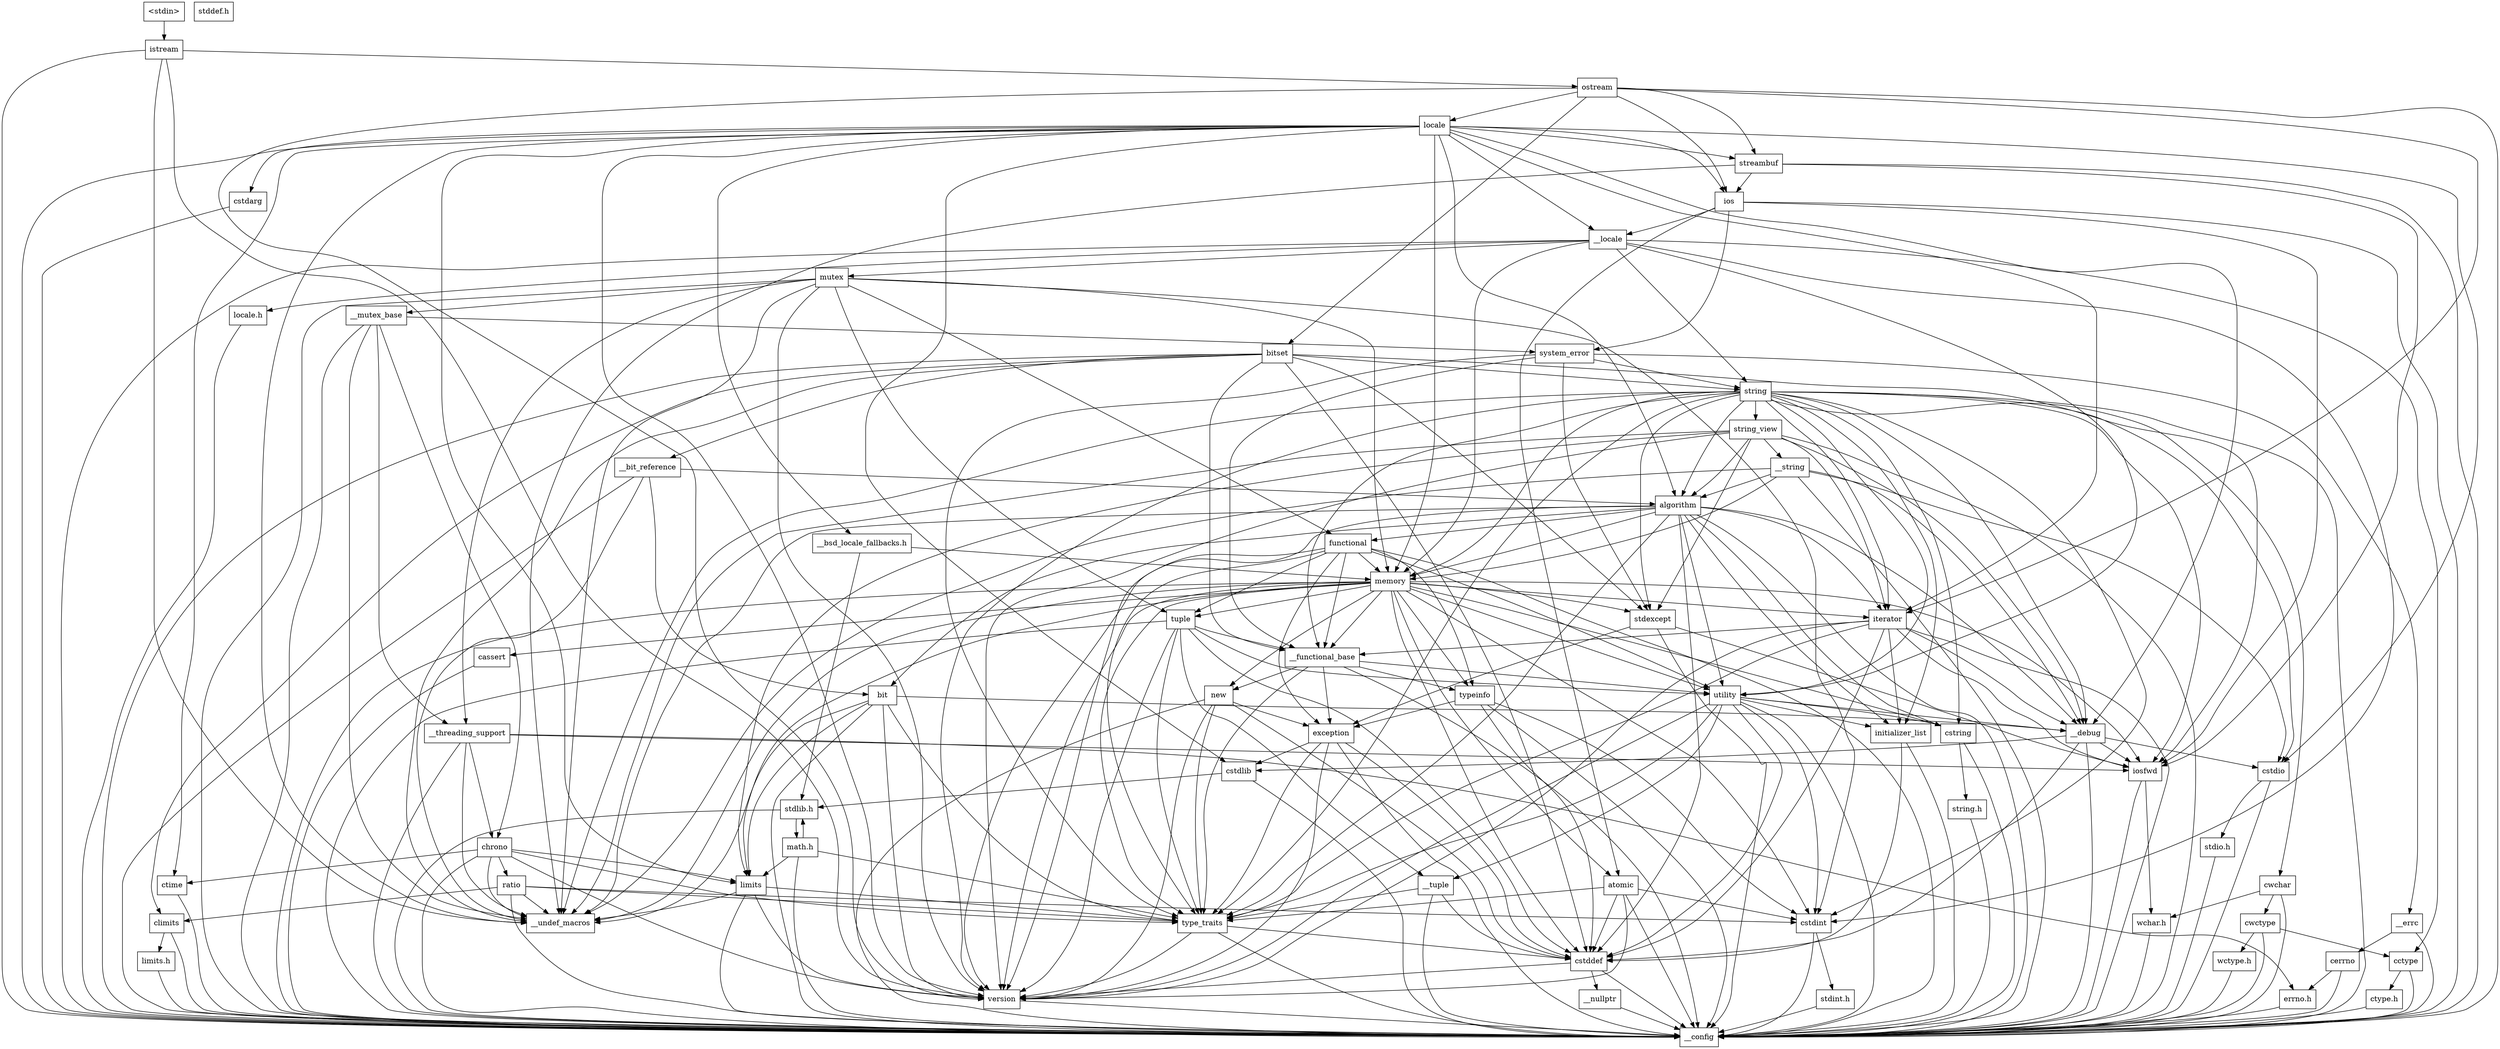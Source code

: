 digraph "dependencies" {
  header_0 [ shape="box", label="\<stdin\>" ];
  header_1 [ shape="box", label="istream" ];
  header_106 [ shape="box", label="memory" ];
  header_107 [ shape="box", label="typeinfo" ];
  header_108 [ shape="box", label="exception" ];
  header_109 [ shape="box", label="new" ];
  header_11 [ shape="box", label="version" ];
  header_110 [ shape="box", label="iterator" ];
  header_111 [ shape="box", label="__functional_base" ];
  header_112 [ shape="box", label="tuple" ];
  header_113 [ shape="box", label="stdexcept" ];
  header_114 [ shape="box", label="cassert" ];
  header_116 [ shape="box", label="atomic" ];
  header_117 [ shape="box", label="functional" ];
  header_118 [ shape="box", label="bit" ];
  header_119 [ shape="box", label="cwchar" ];
  header_12 [ shape="box", label="ostream" ];
  header_120 [ shape="box", label="cwctype" ];
  header_121 [ shape="box", label="cctype" ];
  header_122 [ shape="box", label="ctype.h" ];
  header_124 [ shape="box", label="wctype.h" ];
  header_127 [ shape="box", label="mutex" ];
  header_128 [ shape="box", label="__mutex_base" ];
  header_129 [ shape="box", label="chrono" ];
  header_13 [ shape="box", label="ios" ];
  header_130 [ shape="box", label="ctime" ];
  header_136 [ shape="box", label="ratio" ];
  header_137 [ shape="box", label="climits" ];
  header_138 [ shape="box", label="limits.h" ];
  header_14 [ shape="box", label="iosfwd" ];
  header_147 [ shape="box", label="system_error" ];
  header_148 [ shape="box", label="__errc" ];
  header_149 [ shape="box", label="cerrno" ];
  header_15 [ shape="box", label="wchar.h" ];
  header_150 [ shape="box", label="errno.h" ];
  header_158 [ shape="box", label="__threading_support" ];
  header_164 [ shape="box", label="locale.h" ];
  header_167 [ shape="box", label="streambuf" ];
  header_168 [ shape="box", label="locale" ];
  header_169 [ shape="box", label="cstdarg" ];
  header_171 [ shape="box", label="__bsd_locale_fallbacks.h" ];
  header_172 [ shape="box", label="bitset" ];
  header_173 [ shape="box", label="__bit_reference" ];
  header_2 [ shape="box", label="__config" ];
  header_20 [ shape="box", label="stddef.h" ];
  header_31 [ shape="box", label="__locale" ];
  header_32 [ shape="box", label="string" ];
  header_33 [ shape="box", label="string_view" ];
  header_34 [ shape="box", label="__string" ];
  header_35 [ shape="box", label="algorithm" ];
  header_36 [ shape="box", label="initializer_list" ];
  header_37 [ shape="box", label="cstddef" ];
  header_39 [ shape="box", label="__nullptr" ];
  header_40 [ shape="box", label="type_traits" ];
  header_41 [ shape="box", label="cstring" ];
  header_42 [ shape="box", label="string.h" ];
  header_45 [ shape="box", label="utility" ];
  header_46 [ shape="box", label="__tuple" ];
  header_47 [ shape="box", label="cstdint" ];
  header_48 [ shape="box", label="stdint.h" ];
  header_55 [ shape="box", label="__debug" ];
  header_56 [ shape="box", label="cstdlib" ];
  header_57 [ shape="box", label="stdlib.h" ];
  header_82 [ shape="box", label="math.h" ];
  header_94 [ shape="box", label="limits" ];
  header_95 [ shape="box", label="__undef_macros" ];
  header_96 [ shape="box", label="cstdio" ];
  header_97 [ shape="box", label="stdio.h" ];
  header_118 -> header_11;
  header_118 -> header_55;
  header_118 -> header_2;
  header_118 -> header_40;
  header_118 -> header_94;
  header_118 -> header_95;
  header_119 -> header_15;
  header_119 -> header_2;
  header_119 -> header_120;
  header_167 -> header_14;
  header_167 -> header_95;
  header_167 -> header_2;
  header_167 -> header_13;
  header_114 -> header_2;
  header_164 -> header_2;
  header_116 -> header_47;
  header_116 -> header_37;
  header_116 -> header_2;
  header_116 -> header_11;
  header_116 -> header_40;
  header_117 -> header_11;
  header_117 -> header_45;
  header_117 -> header_2;
  header_117 -> header_108;
  header_117 -> header_40;
  header_117 -> header_107;
  header_117 -> header_106;
  header_117 -> header_112;
  header_117 -> header_111;
  header_112 -> header_11;
  header_112 -> header_37;
  header_112 -> header_46;
  header_112 -> header_45;
  header_112 -> header_2;
  header_112 -> header_40;
  header_112 -> header_111;
  header_113 -> header_14;
  header_113 -> header_2;
  header_113 -> header_108;
  header_110 -> header_14;
  header_110 -> header_11;
  header_110 -> header_36;
  header_110 -> header_37;
  header_110 -> header_55;
  header_110 -> header_2;
  header_110 -> header_40;
  header_110 -> header_111;
  header_111 -> header_45;
  header_111 -> header_109;
  header_111 -> header_108;
  header_111 -> header_40;
  header_111 -> header_2;
  header_111 -> header_107;
  header_169 -> header_2;
  header_168 -> header_11;
  header_168 -> header_13;
  header_168 -> header_35;
  header_168 -> header_55;
  header_168 -> header_56;
  header_168 -> header_31;
  header_168 -> header_130;
  header_168 -> header_169;
  header_168 -> header_2;
  header_168 -> header_94;
  header_168 -> header_95;
  header_168 -> header_96;
  header_168 -> header_106;
  header_168 -> header_167;
  header_168 -> header_110;
  header_168 -> header_171;
  header_47 -> header_2;
  header_47 -> header_48;
  header_46 -> header_37;
  header_46 -> header_2;
  header_46 -> header_40;
  header_45 -> header_11;
  header_45 -> header_36;
  header_45 -> header_37;
  header_45 -> header_55;
  header_45 -> header_47;
  header_45 -> header_46;
  header_45 -> header_2;
  header_45 -> header_41;
  header_45 -> header_40;
  header_42 -> header_2;
  header_41 -> header_2;
  header_41 -> header_42;
  header_40 -> header_37;
  header_40 -> header_2;
  header_40 -> header_11;
  header_107 -> header_47;
  header_107 -> header_37;
  header_107 -> header_2;
  header_107 -> header_108;
  header_106 -> header_14;
  header_106 -> header_95;
  header_106 -> header_11;
  header_106 -> header_37;
  header_106 -> header_113;
  header_106 -> header_47;
  header_106 -> header_116;
  header_106 -> header_45;
  header_106 -> header_2;
  header_106 -> header_41;
  header_106 -> header_40;
  header_106 -> header_94;
  header_106 -> header_109;
  header_106 -> header_114;
  header_106 -> header_112;
  header_106 -> header_107;
  header_106 -> header_110;
  header_106 -> header_111;
  header_48 -> header_2;
  header_0 -> header_1;
  header_1 -> header_95;
  header_1 -> header_2;
  header_1 -> header_11;
  header_1 -> header_12;
  header_55 -> header_14;
  header_55 -> header_37;
  header_55 -> header_96;
  header_55 -> header_2;
  header_55 -> header_56;
  header_56 -> header_2;
  header_56 -> header_57;
  header_57 -> header_82;
  header_57 -> header_2;
  header_130 -> header_2;
  header_136 -> header_47;
  header_136 -> header_95;
  header_136 -> header_40;
  header_136 -> header_2;
  header_136 -> header_137;
  header_137 -> header_138;
  header_137 -> header_2;
  header_138 -> header_2;
  header_127 -> header_11;
  header_127 -> header_158;
  header_127 -> header_47;
  header_127 -> header_2;
  header_127 -> header_95;
  header_127 -> header_117;
  header_127 -> header_106;
  header_127 -> header_112;
  header_127 -> header_128;
  header_124 -> header_2;
  header_122 -> header_2;
  header_121 -> header_2;
  header_121 -> header_122;
  header_120 -> header_124;
  header_120 -> header_2;
  header_120 -> header_121;
  header_129 -> header_11;
  header_129 -> header_130;
  header_129 -> header_2;
  header_129 -> header_136;
  header_129 -> header_40;
  header_129 -> header_94;
  header_129 -> header_95;
  header_128 -> header_95;
  header_128 -> header_158;
  header_128 -> header_2;
  header_128 -> header_147;
  header_128 -> header_129;
  header_39 -> header_2;
  header_36 -> header_37;
  header_36 -> header_2;
  header_37 -> header_2;
  header_37 -> header_11;
  header_37 -> header_39;
  header_34 -> header_35;
  header_34 -> header_55;
  header_34 -> header_2;
  header_34 -> header_95;
  header_34 -> header_96;
  header_34 -> header_106;
  header_35 -> header_95;
  header_35 -> header_118;
  header_35 -> header_36;
  header_35 -> header_37;
  header_35 -> header_55;
  header_35 -> header_45;
  header_35 -> header_2;
  header_35 -> header_41;
  header_35 -> header_40;
  header_35 -> header_117;
  header_35 -> header_106;
  header_35 -> header_110;
  header_35 -> header_11;
  header_32 -> header_14;
  header_32 -> header_11;
  header_32 -> header_36;
  header_32 -> header_35;
  header_32 -> header_33;
  header_32 -> header_55;
  header_32 -> header_47;
  header_32 -> header_45;
  header_32 -> header_2;
  header_32 -> header_41;
  header_32 -> header_119;
  header_32 -> header_95;
  header_32 -> header_96;
  header_32 -> header_106;
  header_32 -> header_40;
  header_32 -> header_113;
  header_32 -> header_110;
  header_32 -> header_111;
  header_33 -> header_11;
  header_33 -> header_34;
  header_33 -> header_35;
  header_33 -> header_55;
  header_33 -> header_2;
  header_33 -> header_94;
  header_33 -> header_95;
  header_33 -> header_113;
  header_33 -> header_110;
  header_31 -> header_47;
  header_31 -> header_32;
  header_31 -> header_127;
  header_31 -> header_45;
  header_31 -> header_2;
  header_31 -> header_121;
  header_31 -> header_106;
  header_31 -> header_164;
  header_150 -> header_2;
  header_158 -> header_14;
  header_158 -> header_95;
  header_158 -> header_150;
  header_158 -> header_2;
  header_158 -> header_129;
  header_109 -> header_108;
  header_109 -> header_37;
  header_109 -> header_2;
  header_109 -> header_11;
  header_109 -> header_40;
  header_108 -> header_37;
  header_108 -> header_2;
  header_108 -> header_11;
  header_108 -> header_56;
  header_108 -> header_40;
  header_82 -> header_94;
  header_82 -> header_40;
  header_82 -> header_2;
  header_82 -> header_57;
  header_147 -> header_148;
  header_147 -> header_111;
  header_147 -> header_32;
  header_147 -> header_113;
  header_147 -> header_40;
  header_149 -> header_150;
  header_149 -> header_2;
  header_148 -> header_149;
  header_148 -> header_2;
  header_14 -> header_15;
  header_14 -> header_2;
  header_15 -> header_2;
  header_11 -> header_2;
  header_12 -> header_11;
  header_12 -> header_172;
  header_12 -> header_13;
  header_12 -> header_168;
  header_12 -> header_2;
  header_12 -> header_167;
  header_12 -> header_110;
  header_13 -> header_14;
  header_13 -> header_116;
  header_13 -> header_2;
  header_13 -> header_147;
  header_13 -> header_31;
  header_94 -> header_95;
  header_94 -> header_2;
  header_94 -> header_11;
  header_94 -> header_40;
  header_96 -> header_97;
  header_96 -> header_2;
  header_97 -> header_2;
  header_171 -> header_106;
  header_171 -> header_57;
  header_172 -> header_14;
  header_172 -> header_173;
  header_172 -> header_37;
  header_172 -> header_32;
  header_172 -> header_2;
  header_172 -> header_137;
  header_172 -> header_95;
  header_172 -> header_113;
  header_172 -> header_111;
  header_173 -> header_95;
  header_173 -> header_35;
  header_173 -> header_2;
  header_173 -> header_118;
}